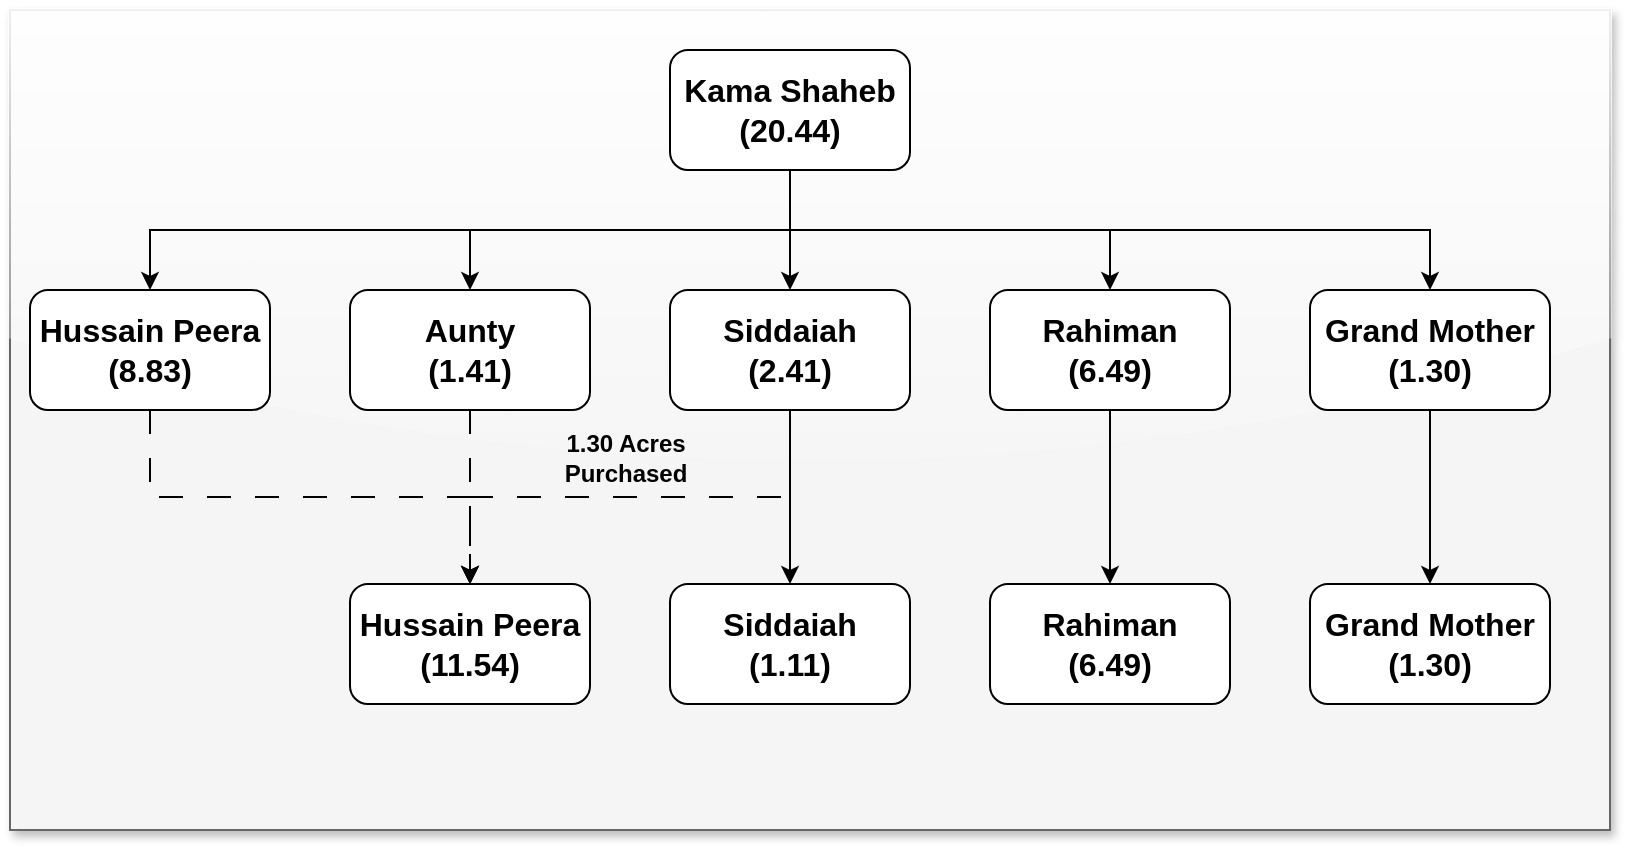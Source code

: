 <mxfile version="24.4.13" type="github">
  <diagram name="Page-1" id="wM5vTBgw53NvMh511tN3">
    <mxGraphModel dx="954" dy="558" grid="1" gridSize="10" guides="1" tooltips="1" connect="1" arrows="1" fold="1" page="1" pageScale="1" pageWidth="850" pageHeight="1100" math="0" shadow="0">
      <root>
        <mxCell id="0" />
        <mxCell id="1" parent="0" />
        <mxCell id="yvkBnEVUl6gwgJNbP0M0-14" value="" style="rounded=0;whiteSpace=wrap;html=1;fillColor=#f5f5f5;strokeColor=#666666;fontColor=#333333;glass=1;shadow=1;" parent="1" vertex="1">
          <mxGeometry x="30" y="20" width="800" height="410" as="geometry" />
        </mxCell>
        <mxCell id="yvkBnEVUl6gwgJNbP0M0-16" style="edgeStyle=orthogonalEdgeStyle;rounded=0;orthogonalLoop=1;jettySize=auto;html=1;exitX=0.5;exitY=1;exitDx=0;exitDy=0;" parent="1" source="yvkBnEVUl6gwgJNbP0M0-1" target="yvkBnEVUl6gwgJNbP0M0-2" edge="1">
          <mxGeometry relative="1" as="geometry" />
        </mxCell>
        <mxCell id="yvkBnEVUl6gwgJNbP0M0-17" style="edgeStyle=orthogonalEdgeStyle;rounded=0;orthogonalLoop=1;jettySize=auto;html=1;exitX=0.5;exitY=1;exitDx=0;exitDy=0;" parent="1" source="yvkBnEVUl6gwgJNbP0M0-1" target="yvkBnEVUl6gwgJNbP0M0-6" edge="1">
          <mxGeometry relative="1" as="geometry" />
        </mxCell>
        <mxCell id="yvkBnEVUl6gwgJNbP0M0-18" style="edgeStyle=orthogonalEdgeStyle;rounded=0;orthogonalLoop=1;jettySize=auto;html=1;exitX=0.5;exitY=1;exitDx=0;exitDy=0;" parent="1" source="yvkBnEVUl6gwgJNbP0M0-1" target="yvkBnEVUl6gwgJNbP0M0-4" edge="1">
          <mxGeometry relative="1" as="geometry" />
        </mxCell>
        <mxCell id="yvkBnEVUl6gwgJNbP0M0-19" style="edgeStyle=orthogonalEdgeStyle;rounded=0;orthogonalLoop=1;jettySize=auto;html=1;exitX=0.5;exitY=1;exitDx=0;exitDy=0;" parent="1" source="yvkBnEVUl6gwgJNbP0M0-1" target="yvkBnEVUl6gwgJNbP0M0-3" edge="1">
          <mxGeometry relative="1" as="geometry" />
        </mxCell>
        <mxCell id="yvkBnEVUl6gwgJNbP0M0-20" style="edgeStyle=orthogonalEdgeStyle;rounded=0;orthogonalLoop=1;jettySize=auto;html=1;exitX=0.5;exitY=1;exitDx=0;exitDy=0;" parent="1" source="yvkBnEVUl6gwgJNbP0M0-1" target="yvkBnEVUl6gwgJNbP0M0-5" edge="1">
          <mxGeometry relative="1" as="geometry" />
        </mxCell>
        <mxCell id="yvkBnEVUl6gwgJNbP0M0-1" value="Kama Shaheb&lt;div style=&quot;font-size: 16px;&quot;&gt;(20.44)&lt;/div&gt;" style="rounded=1;whiteSpace=wrap;html=1;fontSize=16;fontStyle=1;" parent="1" vertex="1">
          <mxGeometry x="360" y="40" width="120" height="60" as="geometry" />
        </mxCell>
        <mxCell id="yvkBnEVUl6gwgJNbP0M0-21" style="edgeStyle=orthogonalEdgeStyle;rounded=0;orthogonalLoop=1;jettySize=auto;html=1;exitX=0.5;exitY=1;exitDx=0;exitDy=0;entryX=0.5;entryY=0;entryDx=0;entryDy=0;dashed=1;dashPattern=12 12;" parent="1" source="yvkBnEVUl6gwgJNbP0M0-2" target="yvkBnEVUl6gwgJNbP0M0-9" edge="1">
          <mxGeometry relative="1" as="geometry" />
        </mxCell>
        <mxCell id="yvkBnEVUl6gwgJNbP0M0-2" value="Hussain Peera&lt;div&gt;(8.83)&lt;/div&gt;" style="rounded=1;whiteSpace=wrap;html=1;fontSize=16;fontStyle=1" parent="1" vertex="1">
          <mxGeometry x="40" y="160" width="120" height="60" as="geometry" />
        </mxCell>
        <mxCell id="yvkBnEVUl6gwgJNbP0M0-27" style="edgeStyle=orthogonalEdgeStyle;rounded=0;orthogonalLoop=1;jettySize=auto;html=1;exitX=0.5;exitY=1;exitDx=0;exitDy=0;entryX=0.5;entryY=0;entryDx=0;entryDy=0;" parent="1" source="yvkBnEVUl6gwgJNbP0M0-3" target="yvkBnEVUl6gwgJNbP0M0-12" edge="1">
          <mxGeometry relative="1" as="geometry" />
        </mxCell>
        <mxCell id="yvkBnEVUl6gwgJNbP0M0-3" value="Rahiman&lt;div&gt;(6.49)&lt;/div&gt;" style="rounded=1;whiteSpace=wrap;html=1;fontSize=16;fontStyle=1" parent="1" vertex="1">
          <mxGeometry x="520" y="160" width="120" height="60" as="geometry" />
        </mxCell>
        <mxCell id="yvkBnEVUl6gwgJNbP0M0-25" style="edgeStyle=orthogonalEdgeStyle;rounded=0;orthogonalLoop=1;jettySize=auto;html=1;exitX=0.5;exitY=1;exitDx=0;exitDy=0;entryX=0.5;entryY=0;entryDx=0;entryDy=0;dashed=1;dashPattern=12 12;" parent="1" source="yvkBnEVUl6gwgJNbP0M0-4" target="yvkBnEVUl6gwgJNbP0M0-9" edge="1">
          <mxGeometry relative="1" as="geometry" />
        </mxCell>
        <mxCell id="yvkBnEVUl6gwgJNbP0M0-26" style="edgeStyle=orthogonalEdgeStyle;rounded=0;orthogonalLoop=1;jettySize=auto;html=1;exitX=0.5;exitY=1;exitDx=0;exitDy=0;entryX=0.5;entryY=0;entryDx=0;entryDy=0;" parent="1" source="yvkBnEVUl6gwgJNbP0M0-4" target="yvkBnEVUl6gwgJNbP0M0-11" edge="1">
          <mxGeometry relative="1" as="geometry" />
        </mxCell>
        <mxCell id="yvkBnEVUl6gwgJNbP0M0-4" value="Siddaiah&lt;div&gt;(2.41)&lt;/div&gt;" style="rounded=1;whiteSpace=wrap;html=1;fontSize=16;fontStyle=1" parent="1" vertex="1">
          <mxGeometry x="360" y="160" width="120" height="60" as="geometry" />
        </mxCell>
        <mxCell id="yvkBnEVUl6gwgJNbP0M0-28" style="edgeStyle=orthogonalEdgeStyle;rounded=0;orthogonalLoop=1;jettySize=auto;html=1;exitX=0.5;exitY=1;exitDx=0;exitDy=0;" parent="1" source="yvkBnEVUl6gwgJNbP0M0-5" target="yvkBnEVUl6gwgJNbP0M0-13" edge="1">
          <mxGeometry relative="1" as="geometry" />
        </mxCell>
        <mxCell id="yvkBnEVUl6gwgJNbP0M0-5" value="Grand Mother&lt;div&gt;(1.30)&lt;/div&gt;" style="rounded=1;whiteSpace=wrap;html=1;fontSize=16;fontStyle=1" parent="1" vertex="1">
          <mxGeometry x="680" y="160" width="120" height="60" as="geometry" />
        </mxCell>
        <mxCell id="yvkBnEVUl6gwgJNbP0M0-24" style="edgeStyle=orthogonalEdgeStyle;rounded=0;orthogonalLoop=1;jettySize=auto;html=1;exitX=0.5;exitY=1;exitDx=0;exitDy=0;entryX=0.5;entryY=0;entryDx=0;entryDy=0;dashed=1;dashPattern=12 12;" parent="1" source="yvkBnEVUl6gwgJNbP0M0-6" target="yvkBnEVUl6gwgJNbP0M0-9" edge="1">
          <mxGeometry relative="1" as="geometry" />
        </mxCell>
        <mxCell id="yvkBnEVUl6gwgJNbP0M0-6" value="Aunty&lt;div&gt;(1.41)&lt;/div&gt;" style="rounded=1;whiteSpace=wrap;html=1;fontSize=16;fontStyle=1" parent="1" vertex="1">
          <mxGeometry x="200" y="160" width="120" height="60" as="geometry" />
        </mxCell>
        <mxCell id="yvkBnEVUl6gwgJNbP0M0-9" value="Hussain Peera&lt;div&gt;(11.54)&lt;/div&gt;" style="rounded=1;whiteSpace=wrap;html=1;fontSize=16;fontStyle=1" parent="1" vertex="1">
          <mxGeometry x="200" y="307" width="120" height="60" as="geometry" />
        </mxCell>
        <mxCell id="yvkBnEVUl6gwgJNbP0M0-11" value="Siddaiah&lt;div&gt;(1.11)&lt;/div&gt;" style="rounded=1;whiteSpace=wrap;html=1;fontSize=16;fontStyle=1" parent="1" vertex="1">
          <mxGeometry x="360" y="307" width="120" height="60" as="geometry" />
        </mxCell>
        <mxCell id="yvkBnEVUl6gwgJNbP0M0-12" value="Rahiman&lt;div&gt;(6.49)&lt;/div&gt;" style="rounded=1;whiteSpace=wrap;html=1;fontSize=16;fontStyle=1" parent="1" vertex="1">
          <mxGeometry x="520" y="307" width="120" height="60" as="geometry" />
        </mxCell>
        <mxCell id="yvkBnEVUl6gwgJNbP0M0-13" value="Grand Mother&lt;div&gt;(1.30)&lt;/div&gt;" style="rounded=1;whiteSpace=wrap;html=1;fontSize=16;fontStyle=1" parent="1" vertex="1">
          <mxGeometry x="680" y="307" width="120" height="60" as="geometry" />
        </mxCell>
        <mxCell id="vSyEHPA2a1pEyoxyhjJx-1" value="1.30 Acres Purchased" style="text;html=1;align=center;verticalAlign=middle;whiteSpace=wrap;rounded=0;fontStyle=1" vertex="1" parent="1">
          <mxGeometry x="308" y="229" width="60" height="30" as="geometry" />
        </mxCell>
      </root>
    </mxGraphModel>
  </diagram>
</mxfile>
